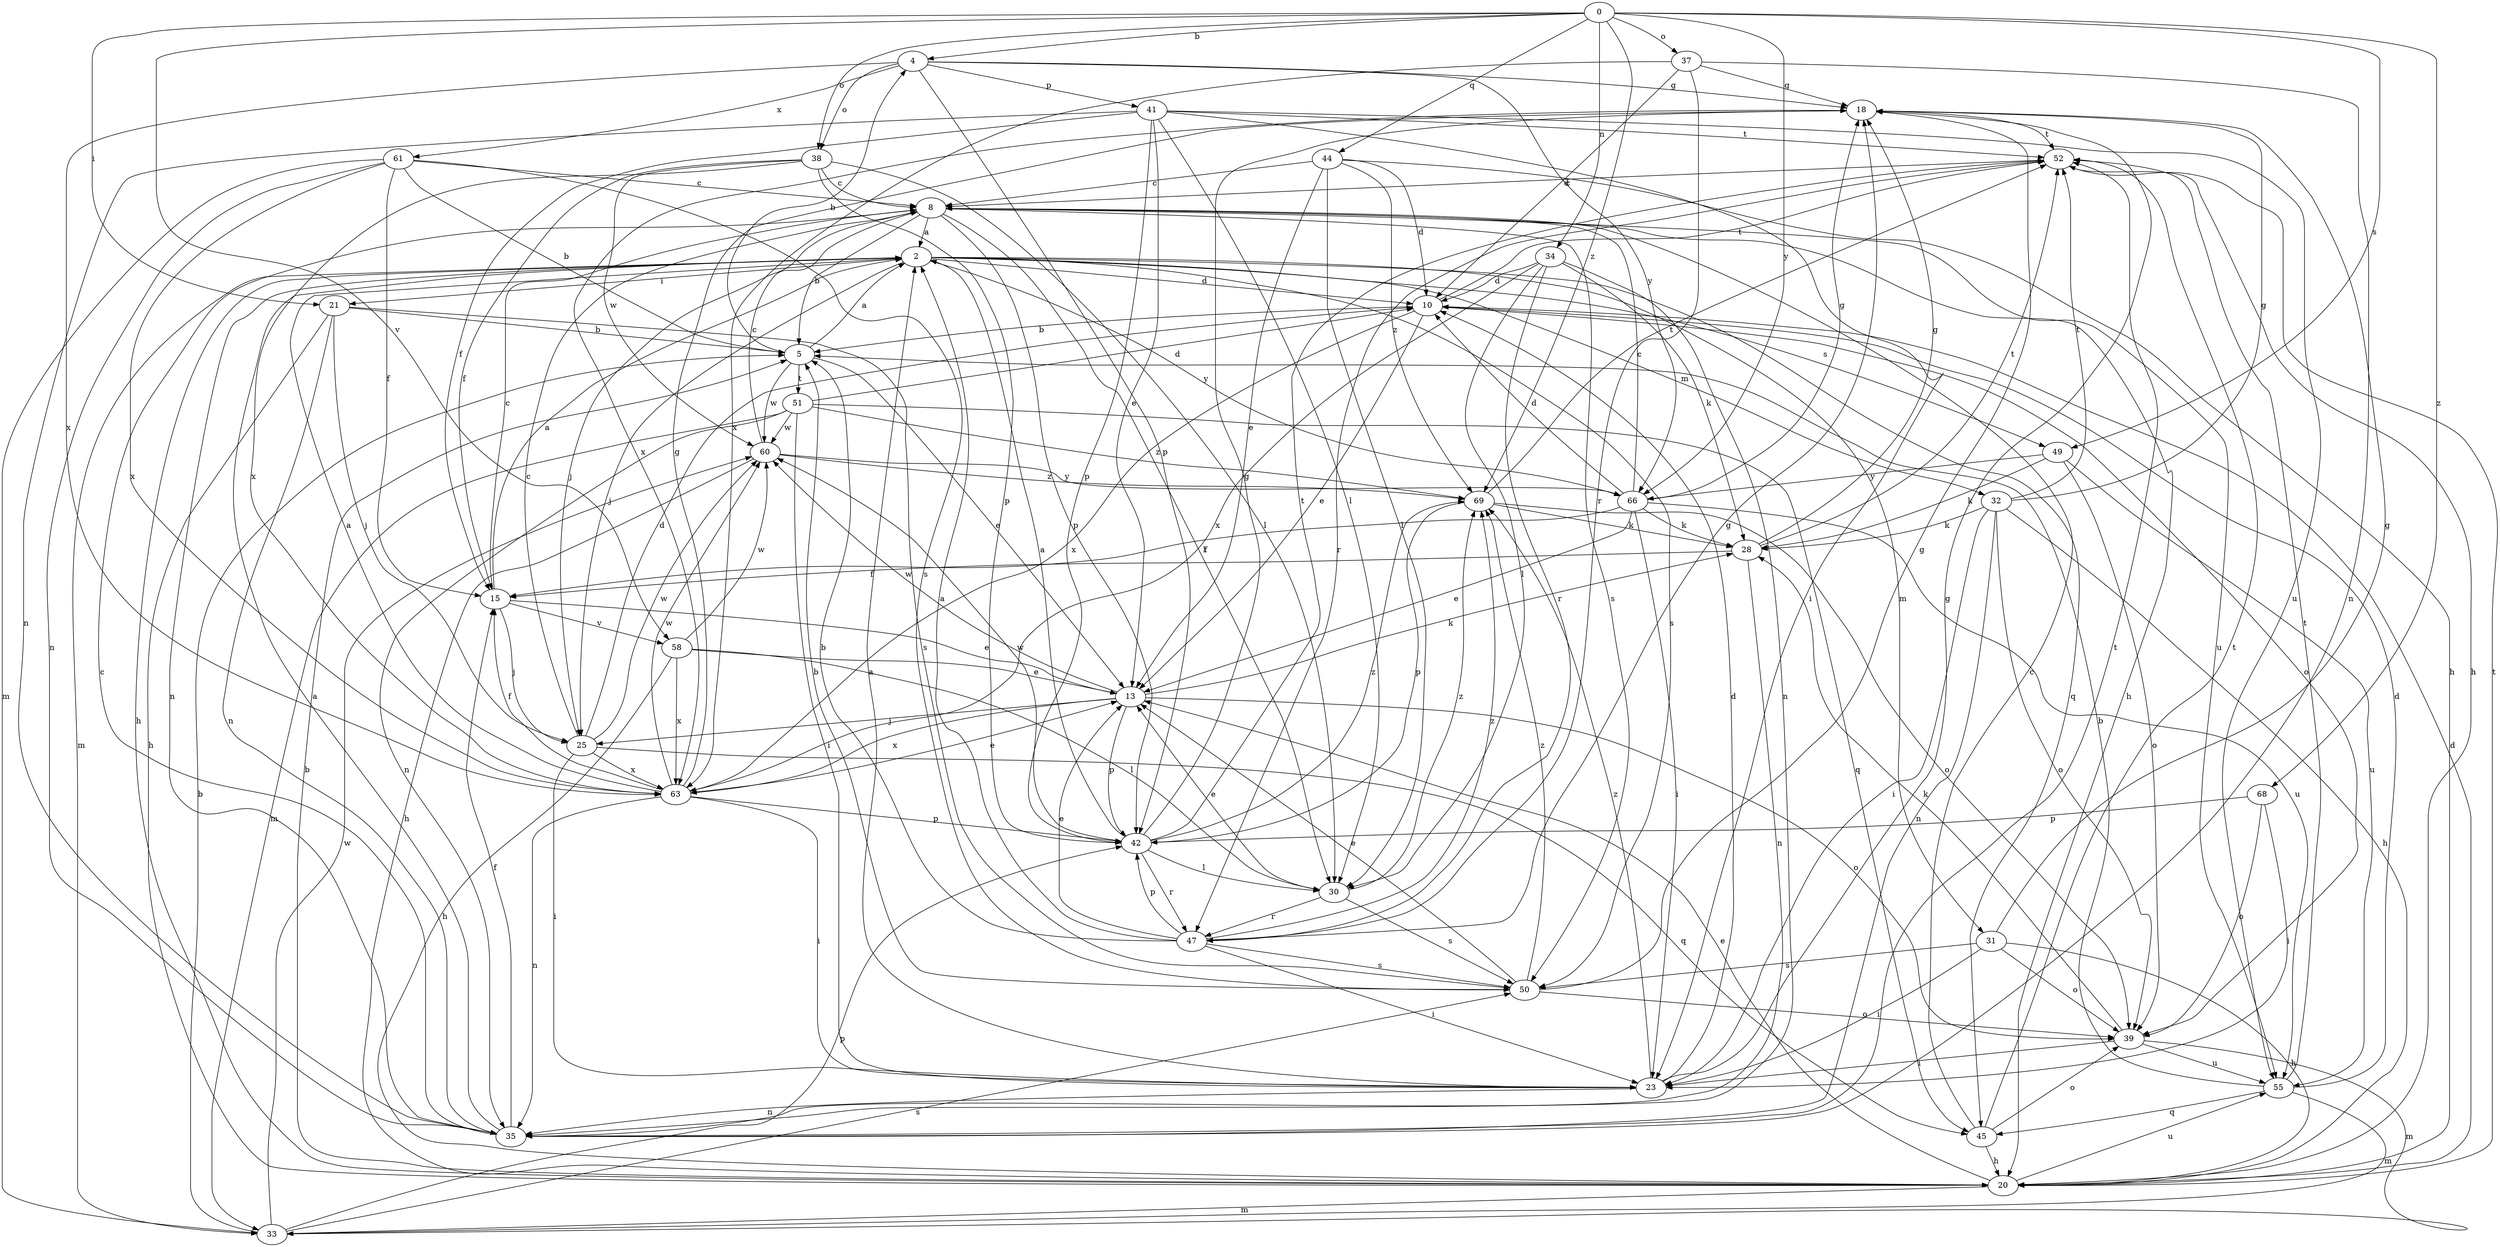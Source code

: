 strict digraph  {
0;
2;
4;
5;
8;
10;
13;
15;
18;
20;
21;
23;
25;
28;
30;
31;
32;
33;
34;
35;
37;
38;
39;
41;
42;
44;
45;
47;
49;
50;
51;
52;
55;
58;
60;
61;
63;
66;
68;
69;
0 -> 4  [label=b];
0 -> 21  [label=i];
0 -> 34  [label=n];
0 -> 37  [label=o];
0 -> 38  [label=o];
0 -> 44  [label=q];
0 -> 49  [label=s];
0 -> 58  [label=v];
0 -> 66  [label=y];
0 -> 68  [label=z];
0 -> 69  [label=z];
2 -> 10  [label=d];
2 -> 20  [label=h];
2 -> 21  [label=i];
2 -> 25  [label=j];
2 -> 31  [label=m];
2 -> 32  [label=m];
2 -> 33  [label=m];
2 -> 35  [label=n];
2 -> 45  [label=q];
2 -> 49  [label=s];
2 -> 50  [label=s];
2 -> 66  [label=y];
4 -> 18  [label=g];
4 -> 38  [label=o];
4 -> 41  [label=p];
4 -> 42  [label=p];
4 -> 61  [label=x];
4 -> 63  [label=x];
4 -> 66  [label=y];
5 -> 2  [label=a];
5 -> 4  [label=b];
5 -> 13  [label=e];
5 -> 51  [label=t];
5 -> 60  [label=w];
8 -> 2  [label=a];
8 -> 5  [label=b];
8 -> 20  [label=h];
8 -> 25  [label=j];
8 -> 30  [label=l];
8 -> 42  [label=p];
8 -> 50  [label=s];
8 -> 55  [label=u];
10 -> 5  [label=b];
10 -> 13  [label=e];
10 -> 39  [label=o];
10 -> 52  [label=t];
10 -> 63  [label=x];
13 -> 25  [label=j];
13 -> 28  [label=k];
13 -> 39  [label=o];
13 -> 42  [label=p];
13 -> 60  [label=w];
13 -> 63  [label=x];
15 -> 2  [label=a];
15 -> 8  [label=c];
15 -> 13  [label=e];
15 -> 25  [label=j];
15 -> 58  [label=v];
18 -> 52  [label=t];
18 -> 63  [label=x];
20 -> 5  [label=b];
20 -> 10  [label=d];
20 -> 13  [label=e];
20 -> 33  [label=m];
20 -> 52  [label=t];
20 -> 55  [label=u];
21 -> 5  [label=b];
21 -> 20  [label=h];
21 -> 25  [label=j];
21 -> 35  [label=n];
21 -> 50  [label=s];
23 -> 2  [label=a];
23 -> 10  [label=d];
23 -> 18  [label=g];
23 -> 35  [label=n];
23 -> 69  [label=z];
25 -> 8  [label=c];
25 -> 10  [label=d];
25 -> 23  [label=i];
25 -> 45  [label=q];
25 -> 60  [label=w];
25 -> 63  [label=x];
28 -> 15  [label=f];
28 -> 18  [label=g];
28 -> 35  [label=n];
28 -> 52  [label=t];
30 -> 13  [label=e];
30 -> 47  [label=r];
30 -> 50  [label=s];
30 -> 69  [label=z];
31 -> 18  [label=g];
31 -> 20  [label=h];
31 -> 23  [label=i];
31 -> 39  [label=o];
31 -> 50  [label=s];
32 -> 18  [label=g];
32 -> 20  [label=h];
32 -> 23  [label=i];
32 -> 28  [label=k];
32 -> 35  [label=n];
32 -> 39  [label=o];
32 -> 52  [label=t];
33 -> 5  [label=b];
33 -> 42  [label=p];
33 -> 50  [label=s];
33 -> 60  [label=w];
34 -> 10  [label=d];
34 -> 28  [label=k];
34 -> 30  [label=l];
34 -> 35  [label=n];
34 -> 47  [label=r];
34 -> 63  [label=x];
35 -> 2  [label=a];
35 -> 8  [label=c];
35 -> 15  [label=f];
35 -> 52  [label=t];
37 -> 10  [label=d];
37 -> 18  [label=g];
37 -> 35  [label=n];
37 -> 47  [label=r];
37 -> 63  [label=x];
38 -> 8  [label=c];
38 -> 15  [label=f];
38 -> 30  [label=l];
38 -> 42  [label=p];
38 -> 60  [label=w];
38 -> 63  [label=x];
39 -> 23  [label=i];
39 -> 28  [label=k];
39 -> 33  [label=m];
39 -> 55  [label=u];
41 -> 13  [label=e];
41 -> 15  [label=f];
41 -> 23  [label=i];
41 -> 30  [label=l];
41 -> 35  [label=n];
41 -> 42  [label=p];
41 -> 52  [label=t];
41 -> 55  [label=u];
42 -> 2  [label=a];
42 -> 18  [label=g];
42 -> 30  [label=l];
42 -> 47  [label=r];
42 -> 52  [label=t];
42 -> 60  [label=w];
42 -> 69  [label=z];
44 -> 8  [label=c];
44 -> 10  [label=d];
44 -> 13  [label=e];
44 -> 20  [label=h];
44 -> 30  [label=l];
44 -> 69  [label=z];
45 -> 8  [label=c];
45 -> 20  [label=h];
45 -> 39  [label=o];
45 -> 52  [label=t];
47 -> 2  [label=a];
47 -> 5  [label=b];
47 -> 13  [label=e];
47 -> 18  [label=g];
47 -> 23  [label=i];
47 -> 42  [label=p];
47 -> 50  [label=s];
47 -> 69  [label=z];
49 -> 28  [label=k];
49 -> 39  [label=o];
49 -> 55  [label=u];
49 -> 66  [label=y];
50 -> 5  [label=b];
50 -> 13  [label=e];
50 -> 18  [label=g];
50 -> 39  [label=o];
50 -> 69  [label=z];
51 -> 10  [label=d];
51 -> 23  [label=i];
51 -> 33  [label=m];
51 -> 35  [label=n];
51 -> 45  [label=q];
51 -> 60  [label=w];
51 -> 69  [label=z];
52 -> 8  [label=c];
52 -> 20  [label=h];
52 -> 47  [label=r];
55 -> 5  [label=b];
55 -> 10  [label=d];
55 -> 33  [label=m];
55 -> 45  [label=q];
55 -> 52  [label=t];
58 -> 13  [label=e];
58 -> 20  [label=h];
58 -> 30  [label=l];
58 -> 60  [label=w];
58 -> 63  [label=x];
60 -> 8  [label=c];
60 -> 20  [label=h];
60 -> 66  [label=y];
60 -> 69  [label=z];
61 -> 5  [label=b];
61 -> 8  [label=c];
61 -> 15  [label=f];
61 -> 33  [label=m];
61 -> 35  [label=n];
61 -> 50  [label=s];
61 -> 63  [label=x];
63 -> 2  [label=a];
63 -> 13  [label=e];
63 -> 15  [label=f];
63 -> 18  [label=g];
63 -> 23  [label=i];
63 -> 35  [label=n];
63 -> 42  [label=p];
63 -> 60  [label=w];
66 -> 8  [label=c];
66 -> 10  [label=d];
66 -> 13  [label=e];
66 -> 15  [label=f];
66 -> 18  [label=g];
66 -> 23  [label=i];
66 -> 28  [label=k];
66 -> 55  [label=u];
68 -> 23  [label=i];
68 -> 39  [label=o];
68 -> 42  [label=p];
69 -> 28  [label=k];
69 -> 39  [label=o];
69 -> 42  [label=p];
69 -> 52  [label=t];
}
